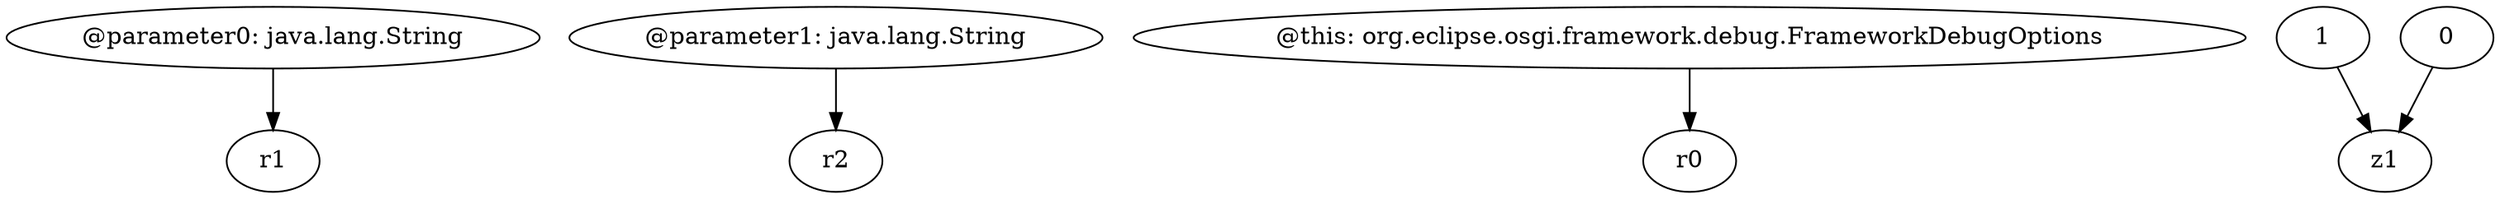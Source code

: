 digraph g {
0[label="@parameter0: java.lang.String"]
1[label="r1"]
0->1[label=""]
2[label="@parameter1: java.lang.String"]
3[label="r2"]
2->3[label=""]
4[label="@this: org.eclipse.osgi.framework.debug.FrameworkDebugOptions"]
5[label="r0"]
4->5[label=""]
6[label="1"]
7[label="z1"]
6->7[label=""]
8[label="0"]
8->7[label=""]
}